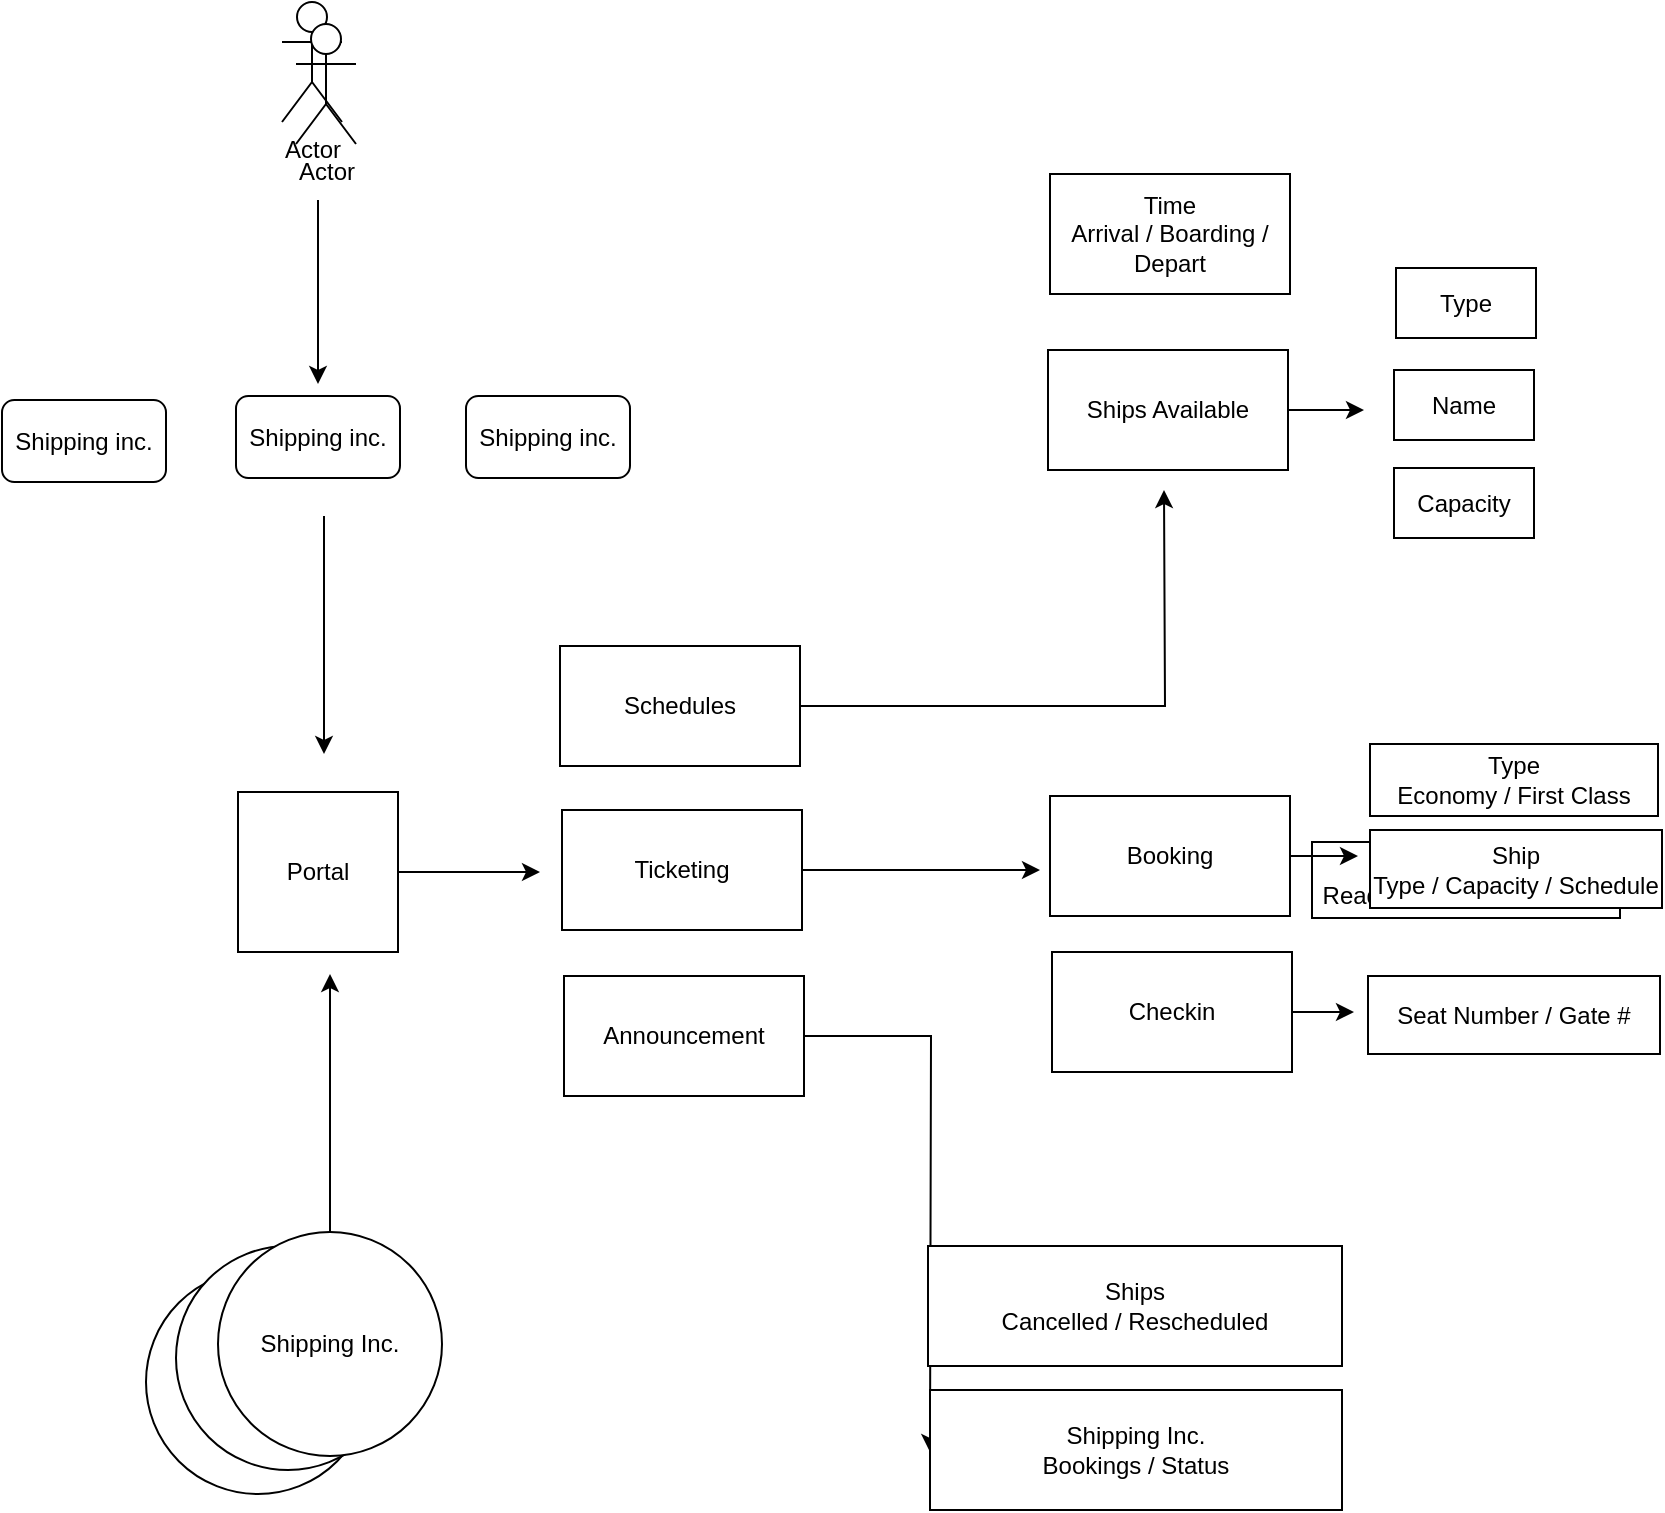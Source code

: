 <mxfile version="21.6.5" type="github">
  <diagram name="Page-1" id="4tpJejH9Ue2AHnvSj34X">
    <mxGraphModel dx="2868" dy="1542" grid="1" gridSize="1" guides="1" tooltips="1" connect="1" arrows="1" fold="1" page="1" pageScale="1" pageWidth="1100" pageHeight="850" math="0" shadow="0">
      <root>
        <mxCell id="0" />
        <mxCell id="1" parent="0" />
        <mxCell id="M44vIV6eyuSxTf7FfgR5-26" value="Actor" style="shape=umlActor;verticalLabelPosition=bottom;verticalAlign=top;html=1;outlineConnect=0;" vertex="1" parent="1">
          <mxGeometry x="275" y="39" width="30" height="60" as="geometry" />
        </mxCell>
        <mxCell id="M44vIV6eyuSxTf7FfgR5-57" style="edgeStyle=orthogonalEdgeStyle;rounded=0;orthogonalLoop=1;jettySize=auto;html=1;" edge="1" parent="1" source="M44vIV6eyuSxTf7FfgR5-27">
          <mxGeometry relative="1" as="geometry">
            <mxPoint x="404" y="474" as="targetPoint" />
          </mxGeometry>
        </mxCell>
        <mxCell id="M44vIV6eyuSxTf7FfgR5-27" value="Portal" style="whiteSpace=wrap;html=1;aspect=fixed;" vertex="1" parent="1">
          <mxGeometry x="253" y="434" width="80" height="80" as="geometry" />
        </mxCell>
        <mxCell id="M44vIV6eyuSxTf7FfgR5-41" style="edgeStyle=orthogonalEdgeStyle;rounded=0;orthogonalLoop=1;jettySize=auto;html=1;" edge="1" parent="1" source="M44vIV6eyuSxTf7FfgR5-35">
          <mxGeometry relative="1" as="geometry">
            <mxPoint x="716" y="283" as="targetPoint" />
          </mxGeometry>
        </mxCell>
        <mxCell id="M44vIV6eyuSxTf7FfgR5-35" value="Schedules" style="rounded=0;whiteSpace=wrap;html=1;" vertex="1" parent="1">
          <mxGeometry x="414" y="361" width="120" height="60" as="geometry" />
        </mxCell>
        <mxCell id="M44vIV6eyuSxTf7FfgR5-56" style="edgeStyle=orthogonalEdgeStyle;rounded=0;orthogonalLoop=1;jettySize=auto;html=1;" edge="1" parent="1" source="M44vIV6eyuSxTf7FfgR5-36">
          <mxGeometry relative="1" as="geometry">
            <mxPoint x="654" y="473" as="targetPoint" />
          </mxGeometry>
        </mxCell>
        <mxCell id="M44vIV6eyuSxTf7FfgR5-36" value="Ticketing" style="rounded=0;whiteSpace=wrap;html=1;" vertex="1" parent="1">
          <mxGeometry x="415" y="443" width="120" height="60" as="geometry" />
        </mxCell>
        <mxCell id="M44vIV6eyuSxTf7FfgR5-61" style="edgeStyle=orthogonalEdgeStyle;rounded=0;orthogonalLoop=1;jettySize=auto;html=1;entryX=0;entryY=0.5;entryDx=0;entryDy=0;" edge="1" parent="1" source="M44vIV6eyuSxTf7FfgR5-37">
          <mxGeometry relative="1" as="geometry">
            <mxPoint x="599" y="764" as="targetPoint" />
          </mxGeometry>
        </mxCell>
        <mxCell id="M44vIV6eyuSxTf7FfgR5-37" value="Announcement" style="rounded=0;whiteSpace=wrap;html=1;" vertex="1" parent="1">
          <mxGeometry x="416" y="526" width="120" height="60" as="geometry" />
        </mxCell>
        <mxCell id="M44vIV6eyuSxTf7FfgR5-45" style="edgeStyle=orthogonalEdgeStyle;rounded=0;orthogonalLoop=1;jettySize=auto;html=1;" edge="1" parent="1" source="M44vIV6eyuSxTf7FfgR5-38">
          <mxGeometry relative="1" as="geometry">
            <mxPoint x="816" y="243" as="targetPoint" />
          </mxGeometry>
        </mxCell>
        <mxCell id="M44vIV6eyuSxTf7FfgR5-38" value="Ships Available" style="rounded=0;whiteSpace=wrap;html=1;" vertex="1" parent="1">
          <mxGeometry x="658" y="213" width="120" height="60" as="geometry" />
        </mxCell>
        <mxCell id="M44vIV6eyuSxTf7FfgR5-39" value="Time&lt;br&gt;Arrival / Boarding / Depart" style="rounded=0;whiteSpace=wrap;html=1;" vertex="1" parent="1">
          <mxGeometry x="659" y="125" width="120" height="60" as="geometry" />
        </mxCell>
        <mxCell id="M44vIV6eyuSxTf7FfgR5-40" value="Shipping Inc." style="ellipse;whiteSpace=wrap;html=1;aspect=fixed;" vertex="1" parent="1">
          <mxGeometry x="207" y="673" width="112" height="112" as="geometry" />
        </mxCell>
        <mxCell id="M44vIV6eyuSxTf7FfgR5-42" value="Capacity" style="rounded=0;whiteSpace=wrap;html=1;" vertex="1" parent="1">
          <mxGeometry x="831" y="272" width="70" height="35" as="geometry" />
        </mxCell>
        <mxCell id="M44vIV6eyuSxTf7FfgR5-43" value="Name" style="rounded=0;whiteSpace=wrap;html=1;" vertex="1" parent="1">
          <mxGeometry x="831" y="223" width="70" height="35" as="geometry" />
        </mxCell>
        <mxCell id="M44vIV6eyuSxTf7FfgR5-44" value="Type" style="rounded=0;whiteSpace=wrap;html=1;" vertex="1" parent="1">
          <mxGeometry x="832" y="172" width="70" height="35" as="geometry" />
        </mxCell>
        <mxCell id="M44vIV6eyuSxTf7FfgR5-46" value="Status&lt;br&gt;Ready / Boarding /&amp;nbsp; On sail" style="rounded=0;whiteSpace=wrap;html=1;" vertex="1" parent="1">
          <mxGeometry x="790" y="459" width="154" height="38" as="geometry" />
        </mxCell>
        <mxCell id="M44vIV6eyuSxTf7FfgR5-47" value="Shipping Inc." style="ellipse;whiteSpace=wrap;html=1;aspect=fixed;" vertex="1" parent="1">
          <mxGeometry x="222" y="661" width="112" height="112" as="geometry" />
        </mxCell>
        <mxCell id="M44vIV6eyuSxTf7FfgR5-67" style="edgeStyle=orthogonalEdgeStyle;rounded=0;orthogonalLoop=1;jettySize=auto;html=1;" edge="1" parent="1" source="M44vIV6eyuSxTf7FfgR5-48">
          <mxGeometry relative="1" as="geometry">
            <mxPoint x="299" y="525" as="targetPoint" />
          </mxGeometry>
        </mxCell>
        <mxCell id="M44vIV6eyuSxTf7FfgR5-48" value="Shipping Inc." style="ellipse;whiteSpace=wrap;html=1;aspect=fixed;" vertex="1" parent="1">
          <mxGeometry x="243" y="654" width="112" height="112" as="geometry" />
        </mxCell>
        <mxCell id="M44vIV6eyuSxTf7FfgR5-55" style="edgeStyle=orthogonalEdgeStyle;rounded=0;orthogonalLoop=1;jettySize=auto;html=1;" edge="1" parent="1" source="M44vIV6eyuSxTf7FfgR5-51">
          <mxGeometry relative="1" as="geometry">
            <mxPoint x="813" y="466" as="targetPoint" />
          </mxGeometry>
        </mxCell>
        <mxCell id="M44vIV6eyuSxTf7FfgR5-51" value="Booking" style="rounded=0;whiteSpace=wrap;html=1;" vertex="1" parent="1">
          <mxGeometry x="659" y="436" width="120" height="60" as="geometry" />
        </mxCell>
        <mxCell id="M44vIV6eyuSxTf7FfgR5-52" value="Ship&lt;br&gt;Type / Capacity / Schedule" style="rounded=0;whiteSpace=wrap;html=1;" vertex="1" parent="1">
          <mxGeometry x="819" y="453" width="146" height="39" as="geometry" />
        </mxCell>
        <mxCell id="M44vIV6eyuSxTf7FfgR5-53" value="Type&lt;br&gt;Economy / First Class" style="rounded=0;whiteSpace=wrap;html=1;" vertex="1" parent="1">
          <mxGeometry x="819" y="410" width="144" height="36" as="geometry" />
        </mxCell>
        <mxCell id="M44vIV6eyuSxTf7FfgR5-64" style="edgeStyle=orthogonalEdgeStyle;rounded=0;orthogonalLoop=1;jettySize=auto;html=1;" edge="1" parent="1" source="M44vIV6eyuSxTf7FfgR5-54">
          <mxGeometry relative="1" as="geometry">
            <mxPoint x="811" y="544" as="targetPoint" />
          </mxGeometry>
        </mxCell>
        <mxCell id="M44vIV6eyuSxTf7FfgR5-54" value="Checkin" style="rounded=0;whiteSpace=wrap;html=1;" vertex="1" parent="1">
          <mxGeometry x="660" y="514" width="120" height="60" as="geometry" />
        </mxCell>
        <mxCell id="M44vIV6eyuSxTf7FfgR5-59" value="Ships&lt;br&gt;Cancelled / Rescheduled" style="rounded=0;whiteSpace=wrap;html=1;" vertex="1" parent="1">
          <mxGeometry x="598" y="661" width="207" height="60" as="geometry" />
        </mxCell>
        <mxCell id="M44vIV6eyuSxTf7FfgR5-60" value="Shipping Inc.&lt;br&gt;Bookings / Status" style="rounded=0;whiteSpace=wrap;html=1;" vertex="1" parent="1">
          <mxGeometry x="599" y="733" width="206" height="60" as="geometry" />
        </mxCell>
        <mxCell id="M44vIV6eyuSxTf7FfgR5-63" value="Seat Number / Gate #" style="rounded=0;whiteSpace=wrap;html=1;" vertex="1" parent="1">
          <mxGeometry x="818" y="526" width="146" height="39" as="geometry" />
        </mxCell>
        <mxCell id="M44vIV6eyuSxTf7FfgR5-65" value="Actor" style="shape=umlActor;verticalLabelPosition=bottom;verticalAlign=top;html=1;outlineConnect=0;" vertex="1" parent="1">
          <mxGeometry x="282" y="50" width="30" height="60" as="geometry" />
        </mxCell>
        <mxCell id="M44vIV6eyuSxTf7FfgR5-69" value="Shipping inc." style="rounded=1;whiteSpace=wrap;html=1;" vertex="1" parent="1">
          <mxGeometry x="135" y="238" width="82" height="41" as="geometry" />
        </mxCell>
        <mxCell id="M44vIV6eyuSxTf7FfgR5-70" value="Shipping inc." style="rounded=1;whiteSpace=wrap;html=1;" vertex="1" parent="1">
          <mxGeometry x="252" y="236" width="82" height="41" as="geometry" />
        </mxCell>
        <mxCell id="M44vIV6eyuSxTf7FfgR5-71" value="Shipping inc." style="rounded=1;whiteSpace=wrap;html=1;" vertex="1" parent="1">
          <mxGeometry x="367" y="236" width="82" height="41" as="geometry" />
        </mxCell>
        <mxCell id="M44vIV6eyuSxTf7FfgR5-74" value="" style="endArrow=classic;html=1;rounded=0;" edge="1" parent="1">
          <mxGeometry width="50" height="50" relative="1" as="geometry">
            <mxPoint x="293" y="138" as="sourcePoint" />
            <mxPoint x="293" y="230" as="targetPoint" />
          </mxGeometry>
        </mxCell>
        <mxCell id="M44vIV6eyuSxTf7FfgR5-75" value="" style="endArrow=classic;html=1;rounded=0;" edge="1" parent="1">
          <mxGeometry width="50" height="50" relative="1" as="geometry">
            <mxPoint x="296" y="296" as="sourcePoint" />
            <mxPoint x="296" y="415" as="targetPoint" />
          </mxGeometry>
        </mxCell>
      </root>
    </mxGraphModel>
  </diagram>
</mxfile>
